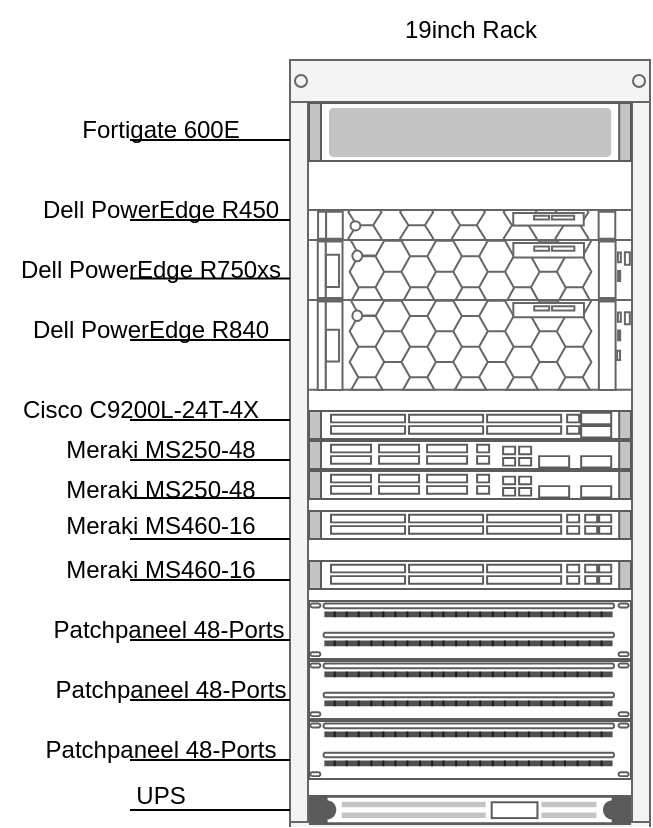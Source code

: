 <mxfile version="20.3.3" type="github">
  <diagram id="CP0mhkmGlknXr6fd7aC0" name="Page-1">
    <mxGraphModel dx="994" dy="523" grid="1" gridSize="10" guides="1" tooltips="1" connect="1" arrows="1" fold="1" page="1" pageScale="1" pageWidth="850" pageHeight="1100" math="0" shadow="0">
      <root>
        <mxCell id="0" />
        <mxCell id="1" parent="0" />
        <mxCell id="smBD4_gDy9xwV-GWIblS-5" value="" style="strokeColor=#666666;html=1;verticalLabelPosition=bottom;labelBackgroundColor=#ffffff;verticalAlign=top;outlineConnect=0;shadow=0;dashed=0;shape=mxgraph.rackGeneral.rackCabinet;fillColor2=#f4f4f4;container=1;collapsible=0;childLayout=rack;allowGaps=1;marginLeft=9;marginRight=9;marginTop=21;marginBottom=22;textColor=#666666;numDisp=off;unitHeight=30;" vertex="1" parent="1">
          <mxGeometry x="280" y="120" width="180" height="219" as="geometry" />
        </mxCell>
        <mxCell id="smBD4_gDy9xwV-GWIblS-15" value="" style="shape=mxgraph.rack.cisco.cisco_web_security_appliance_s670;html=1;labelPosition=right;align=left;spacingLeft=15;dashed=0;shadow=0;fillColor=#ffffff;" vertex="1" parent="smBD4_gDy9xwV-GWIblS-5">
          <mxGeometry x="9" y="21" width="162" height="30" as="geometry" />
        </mxCell>
        <mxCell id="smBD4_gDy9xwV-GWIblS-6" value="" style="strokeColor=#666666;html=1;labelPosition=right;align=left;spacingLeft=15;shadow=0;dashed=0;outlineConnect=0;shape=mxgraph.rack.dell.poweredge_r440;" vertex="1" parent="smBD4_gDy9xwV-GWIblS-5">
          <mxGeometry x="9" y="75" width="162" height="15" as="geometry" />
        </mxCell>
        <mxCell id="smBD4_gDy9xwV-GWIblS-7" value="" style="strokeColor=#666666;html=1;labelPosition=right;align=left;spacingLeft=15;shadow=0;dashed=0;outlineConnect=0;shape=mxgraph.rack.dell.poweredge_r740xd;" vertex="1" parent="smBD4_gDy9xwV-GWIblS-5">
          <mxGeometry x="9" y="90" width="162" height="30" as="geometry" />
        </mxCell>
        <mxCell id="smBD4_gDy9xwV-GWIblS-8" value="" style="strokeColor=#666666;html=1;labelPosition=right;align=left;spacingLeft=15;shadow=0;dashed=0;outlineConnect=0;shape=mxgraph.rack.dell.poweredge_r940;" vertex="1" parent="smBD4_gDy9xwV-GWIblS-5">
          <mxGeometry x="9" y="120" width="162" height="45" as="geometry" />
        </mxCell>
        <mxCell id="smBD4_gDy9xwV-GWIblS-16" value="" style="shape=mxgraph.rack.cisco.cisco_catalyst_4948_10_gigabit_ethernet_switch;html=1;labelPosition=right;align=left;spacingLeft=15;dashed=0;shadow=0;fillColor=#ffffff;" vertex="1" parent="smBD4_gDy9xwV-GWIblS-5">
          <mxGeometry x="9" y="175" width="162" height="15" as="geometry" />
        </mxCell>
        <mxCell id="smBD4_gDy9xwV-GWIblS-11" value="" style="shape=mxgraph.rack.cisco.cisco_catalyst_4928_10_gigabit_ethernet_switch;html=1;labelPosition=right;align=left;spacingLeft=15;dashed=0;shadow=0;fillColor=#ffffff;" vertex="1" parent="smBD4_gDy9xwV-GWIblS-5">
          <mxGeometry x="9" y="190" width="162" height="15" as="geometry" />
        </mxCell>
        <mxCell id="smBD4_gDy9xwV-GWIblS-37" value="" style="shape=mxgraph.rack.cisco.cisco_catalyst_4928_10_gigabit_ethernet_switch;html=1;labelPosition=right;align=left;spacingLeft=15;dashed=0;shadow=0;fillColor=#ffffff;" vertex="1" parent="smBD4_gDy9xwV-GWIblS-5">
          <mxGeometry x="9" y="205" width="162" height="15" as="geometry" />
        </mxCell>
        <mxCell id="smBD4_gDy9xwV-GWIblS-36" value="" style="shape=mxgraph.rack.cisco.cisco_catalyst_4948_switch;html=1;labelPosition=right;align=left;spacingLeft=15;dashed=0;shadow=0;fillColor=#ffffff;" vertex="1" parent="smBD4_gDy9xwV-GWIblS-5">
          <mxGeometry x="9" y="250" width="162" height="15" as="geometry" />
        </mxCell>
        <mxCell id="smBD4_gDy9xwV-GWIblS-9" value="" style="shape=mxgraph.rack.apc.apc_smart_ups_750_va_1u;html=1;labelPosition=right;align=left;spacingLeft=15;dashed=0;shadow=0;fillColor=#ffffff;" vertex="1" parent="1">
          <mxGeometry x="289.5" y="487.5" width="161" height="15" as="geometry" />
        </mxCell>
        <mxCell id="smBD4_gDy9xwV-GWIblS-18" value="" style="endArrow=none;html=1;rounded=0;" edge="1" parent="1">
          <mxGeometry width="50" height="50" relative="1" as="geometry">
            <mxPoint x="200" y="160" as="sourcePoint" />
            <mxPoint x="280" y="160" as="targetPoint" />
          </mxGeometry>
        </mxCell>
        <mxCell id="smBD4_gDy9xwV-GWIblS-19" value="" style="endArrow=none;html=1;rounded=0;" edge="1" parent="1">
          <mxGeometry width="50" height="50" relative="1" as="geometry">
            <mxPoint x="200" y="200" as="sourcePoint" />
            <mxPoint x="280" y="200" as="targetPoint" />
          </mxGeometry>
        </mxCell>
        <mxCell id="smBD4_gDy9xwV-GWIblS-20" value="" style="endArrow=none;html=1;rounded=0;" edge="1" parent="1">
          <mxGeometry width="50" height="50" relative="1" as="geometry">
            <mxPoint x="200" y="229.26" as="sourcePoint" />
            <mxPoint x="280" y="229.26" as="targetPoint" />
          </mxGeometry>
        </mxCell>
        <mxCell id="smBD4_gDy9xwV-GWIblS-21" value="" style="endArrow=none;html=1;rounded=0;" edge="1" parent="1">
          <mxGeometry width="50" height="50" relative="1" as="geometry">
            <mxPoint x="200" y="260" as="sourcePoint" />
            <mxPoint x="280" y="260" as="targetPoint" />
          </mxGeometry>
        </mxCell>
        <mxCell id="smBD4_gDy9xwV-GWIblS-22" value="" style="endArrow=none;html=1;rounded=0;" edge="1" parent="1">
          <mxGeometry width="50" height="50" relative="1" as="geometry">
            <mxPoint x="200" y="300" as="sourcePoint" />
            <mxPoint x="280" y="300" as="targetPoint" />
          </mxGeometry>
        </mxCell>
        <mxCell id="smBD4_gDy9xwV-GWIblS-23" value="" style="endArrow=none;html=1;rounded=0;" edge="1" parent="1">
          <mxGeometry width="50" height="50" relative="1" as="geometry">
            <mxPoint x="200" y="320" as="sourcePoint" />
            <mxPoint x="280" y="320" as="targetPoint" />
          </mxGeometry>
        </mxCell>
        <mxCell id="smBD4_gDy9xwV-GWIblS-26" value="" style="endArrow=none;html=1;rounded=0;" edge="1" parent="1">
          <mxGeometry width="50" height="50" relative="1" as="geometry">
            <mxPoint x="200" y="410" as="sourcePoint" />
            <mxPoint x="280" y="410" as="targetPoint" />
          </mxGeometry>
        </mxCell>
        <mxCell id="smBD4_gDy9xwV-GWIblS-27" value="" style="endArrow=none;html=1;rounded=0;" edge="1" parent="1">
          <mxGeometry width="50" height="50" relative="1" as="geometry">
            <mxPoint x="200" y="440" as="sourcePoint" />
            <mxPoint x="280" y="440" as="targetPoint" />
          </mxGeometry>
        </mxCell>
        <mxCell id="smBD4_gDy9xwV-GWIblS-28" value="" style="endArrow=none;html=1;rounded=0;" edge="1" parent="1">
          <mxGeometry width="50" height="50" relative="1" as="geometry">
            <mxPoint x="200" y="470" as="sourcePoint" />
            <mxPoint x="280" y="470" as="targetPoint" />
          </mxGeometry>
        </mxCell>
        <mxCell id="smBD4_gDy9xwV-GWIblS-29" value="Fortigate 600E" style="text;html=1;resizable=0;autosize=1;align=center;verticalAlign=middle;points=[];fillColor=none;strokeColor=none;rounded=0;shadow=0;" vertex="1" parent="1">
          <mxGeometry x="165" y="140" width="100" height="30" as="geometry" />
        </mxCell>
        <mxCell id="smBD4_gDy9xwV-GWIblS-30" value="Dell PowerEdge R450" style="text;html=1;resizable=0;autosize=1;align=center;verticalAlign=middle;points=[];fillColor=none;strokeColor=none;rounded=0;shadow=0;" vertex="1" parent="1">
          <mxGeometry x="145" y="180" width="140" height="30" as="geometry" />
        </mxCell>
        <mxCell id="smBD4_gDy9xwV-GWIblS-31" value="Dell PowerEdge R750xs" style="text;html=1;resizable=0;autosize=1;align=center;verticalAlign=middle;points=[];fillColor=none;strokeColor=none;rounded=0;shadow=0;" vertex="1" parent="1">
          <mxGeometry x="135" y="210" width="150" height="30" as="geometry" />
        </mxCell>
        <mxCell id="smBD4_gDy9xwV-GWIblS-32" value="Dell PowerEdge R840" style="text;html=1;resizable=0;autosize=1;align=center;verticalAlign=middle;points=[];fillColor=none;strokeColor=none;rounded=0;shadow=0;" vertex="1" parent="1">
          <mxGeometry x="140" y="240" width="140" height="30" as="geometry" />
        </mxCell>
        <mxCell id="smBD4_gDy9xwV-GWIblS-33" value="Cisco C9200L-24T-4X" style="text;html=1;resizable=0;autosize=1;align=center;verticalAlign=middle;points=[];fillColor=none;strokeColor=none;rounded=0;shadow=0;" vertex="1" parent="1">
          <mxGeometry x="135" y="280" width="140" height="30" as="geometry" />
        </mxCell>
        <mxCell id="smBD4_gDy9xwV-GWIblS-14" value="" style="strokeColor=#666666;html=1;labelPosition=right;align=left;spacingLeft=15;shadow=0;dashed=0;outlineConnect=0;shape=mxgraph.rack.general.cat5e_enhanced_patch_panel_48_ports;" vertex="1" parent="1">
          <mxGeometry x="289" y="450" width="162" height="30" as="geometry" />
        </mxCell>
        <mxCell id="smBD4_gDy9xwV-GWIblS-13" value="" style="strokeColor=#666666;html=1;labelPosition=right;align=left;spacingLeft=15;shadow=0;dashed=0;outlineConnect=0;shape=mxgraph.rack.general.cat5e_enhanced_patch_panel_48_ports;" vertex="1" parent="1">
          <mxGeometry x="289" y="420" width="162" height="30" as="geometry" />
        </mxCell>
        <mxCell id="smBD4_gDy9xwV-GWIblS-12" value="" style="strokeColor=#666666;html=1;labelPosition=right;align=left;spacingLeft=15;shadow=0;dashed=0;outlineConnect=0;shape=mxgraph.rack.general.cat5e_enhanced_patch_panel_48_ports;" vertex="1" parent="1">
          <mxGeometry x="289" y="390" width="162" height="30" as="geometry" />
        </mxCell>
        <mxCell id="smBD4_gDy9xwV-GWIblS-10" value="" style="shape=mxgraph.rack.cisco.cisco_catalyst_4948_switch;html=1;labelPosition=right;align=left;spacingLeft=15;dashed=0;shadow=0;fillColor=#ffffff;" vertex="1" parent="1">
          <mxGeometry x="289" y="345" width="162" height="15" as="geometry" />
        </mxCell>
        <mxCell id="smBD4_gDy9xwV-GWIblS-38" value="Meraki MS250-48" style="text;html=1;resizable=0;autosize=1;align=center;verticalAlign=middle;points=[];fillColor=none;strokeColor=none;rounded=0;shadow=0;" vertex="1" parent="1">
          <mxGeometry x="155" y="300" width="120" height="30" as="geometry" />
        </mxCell>
        <mxCell id="smBD4_gDy9xwV-GWIblS-39" value="" style="endArrow=none;html=1;rounded=0;" edge="1" parent="1">
          <mxGeometry width="50" height="50" relative="1" as="geometry">
            <mxPoint x="200" y="339" as="sourcePoint" />
            <mxPoint x="280" y="339" as="targetPoint" />
          </mxGeometry>
        </mxCell>
        <mxCell id="smBD4_gDy9xwV-GWIblS-40" value="Meraki MS250-48" style="text;html=1;resizable=0;autosize=1;align=center;verticalAlign=middle;points=[];fillColor=none;strokeColor=none;rounded=0;shadow=0;" vertex="1" parent="1">
          <mxGeometry x="155" y="320" width="120" height="30" as="geometry" />
        </mxCell>
        <mxCell id="smBD4_gDy9xwV-GWIblS-41" value="" style="endArrow=none;html=1;rounded=0;" edge="1" parent="1">
          <mxGeometry width="50" height="50" relative="1" as="geometry">
            <mxPoint x="200" y="359.51" as="sourcePoint" />
            <mxPoint x="280" y="359.51" as="targetPoint" />
          </mxGeometry>
        </mxCell>
        <mxCell id="smBD4_gDy9xwV-GWIblS-42" value="" style="endArrow=none;html=1;rounded=0;" edge="1" parent="1">
          <mxGeometry width="50" height="50" relative="1" as="geometry">
            <mxPoint x="200" y="380" as="sourcePoint" />
            <mxPoint x="280" y="380" as="targetPoint" />
          </mxGeometry>
        </mxCell>
        <mxCell id="smBD4_gDy9xwV-GWIblS-43" value="Meraki MS460-16&lt;span style=&quot;color: rgba(0, 0, 0, 0); font-family: monospace; font-size: 0px; text-align: start;&quot;&gt;%3CmxGraphModel%3E%3Croot%3E%3CmxCell%20id%3D%220%22%2F%3E%3CmxCell%20id%3D%221%22%20parent%3D%220%22%2F%3E%3CmxCell%20id%3D%222%22%20value%3D%22Meraki%20MS250-48%22%20style%3D%22text%3Bhtml%3D1%3Bresizable%3D0%3Bautosize%3D1%3Balign%3Dcenter%3BverticalAlign%3Dmiddle%3Bpoints%3D%5B%5D%3BfillColor%3Dnone%3BstrokeColor%3Dnone%3Brounded%3D0%3Bshadow%3D0%3B%22%20vertex%3D%221%22%20parent%3D%221%22%3E%3CmxGeometry%20x%3D%22155%22%20y%3D%22320%22%20width%3D%22120%22%20height%3D%2230%22%20as%3D%22geometry%22%2F%3E%3C%2FmxCell%3E%3C%2Froot%3E%3C%2FmxGraphModel%3E&lt;/span&gt;" style="text;html=1;resizable=0;autosize=1;align=center;verticalAlign=middle;points=[];fillColor=none;strokeColor=none;rounded=0;shadow=0;" vertex="1" parent="1">
          <mxGeometry x="155" y="337.5" width="120" height="30" as="geometry" />
        </mxCell>
        <mxCell id="smBD4_gDy9xwV-GWIblS-44" value="Meraki MS460-16&lt;span style=&quot;color: rgba(0, 0, 0, 0); font-family: monospace; font-size: 0px; text-align: start;&quot;&gt;%3CmxGraphModel%3E%3Croot%3E%3CmxCell%20id%3D%220%22%2F%3E%3CmxCell%20id%3D%221%22%20parent%3D%220%22%2F%3E%3CmxCell%20id%3D%222%22%20value%3D%22Meraki%20MS250-48%22%20style%3D%22text%3Bhtml%3D1%3Bresizable%3D0%3Bautosize%3D1%3Balign%3Dcenter%3BverticalAlign%3Dmiddle%3Bpoints%3D%5B%5D%3BfillColor%3Dnone%3BstrokeColor%3Dnone%3Brounded%3D0%3Bshadow%3D0%3B%22%20vertex%3D%221%22%20parent%3D%221%22%3E%3CmxGeometry%20x%3D%22155%22%20y%3D%22320%22%20width%3D%22120%22%20height%3D%2230%22%20as%3D%22geometry%22%2F%3E%3C%2FmxCell%3E%3C%2Froot%3E%3C%2FmxGraphModel%3E&lt;/span&gt;" style="text;html=1;resizable=0;autosize=1;align=center;verticalAlign=middle;points=[];fillColor=none;strokeColor=none;rounded=0;shadow=0;" vertex="1" parent="1">
          <mxGeometry x="155" y="360" width="120" height="30" as="geometry" />
        </mxCell>
        <mxCell id="smBD4_gDy9xwV-GWIblS-45" value="Patchpaneel 48-Ports" style="text;html=1;resizable=0;autosize=1;align=center;verticalAlign=middle;points=[];fillColor=none;strokeColor=none;rounded=0;shadow=0;" vertex="1" parent="1">
          <mxGeometry x="149" y="390" width="140" height="30" as="geometry" />
        </mxCell>
        <mxCell id="smBD4_gDy9xwV-GWIblS-46" value="Patchpaneel 48-Ports" style="text;html=1;resizable=0;autosize=1;align=center;verticalAlign=middle;points=[];fillColor=none;strokeColor=none;rounded=0;shadow=0;" vertex="1" parent="1">
          <mxGeometry x="149.5" y="420" width="140" height="30" as="geometry" />
        </mxCell>
        <mxCell id="smBD4_gDy9xwV-GWIblS-47" value="Patchpaneel 48-Ports" style="text;html=1;resizable=0;autosize=1;align=center;verticalAlign=middle;points=[];fillColor=none;strokeColor=none;rounded=0;shadow=0;" vertex="1" parent="1">
          <mxGeometry x="145" y="450" width="140" height="30" as="geometry" />
        </mxCell>
        <mxCell id="smBD4_gDy9xwV-GWIblS-48" value="" style="endArrow=none;html=1;rounded=0;" edge="1" parent="1">
          <mxGeometry width="50" height="50" relative="1" as="geometry">
            <mxPoint x="200" y="495" as="sourcePoint" />
            <mxPoint x="280" y="495" as="targetPoint" />
          </mxGeometry>
        </mxCell>
        <mxCell id="smBD4_gDy9xwV-GWIblS-49" value="UPS" style="text;html=1;resizable=0;autosize=1;align=center;verticalAlign=middle;points=[];fillColor=none;strokeColor=none;rounded=0;shadow=0;" vertex="1" parent="1">
          <mxGeometry x="190" y="472.5" width="50" height="30" as="geometry" />
        </mxCell>
        <mxCell id="smBD4_gDy9xwV-GWIblS-51" value="19inch Rack" style="text;html=1;resizable=0;autosize=1;align=center;verticalAlign=middle;points=[];fillColor=none;strokeColor=none;rounded=0;shadow=0;" vertex="1" parent="1">
          <mxGeometry x="325" y="90" width="90" height="30" as="geometry" />
        </mxCell>
      </root>
    </mxGraphModel>
  </diagram>
</mxfile>
